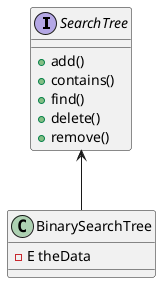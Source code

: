 @startuml bstuml

interface SearchTree {
    + add()
    + contains()
    + find()
    + delete()
    + remove()
}

class BinarySearchTree {
    - E theData
}

SearchTree <-- BinarySearchTree

@enduml